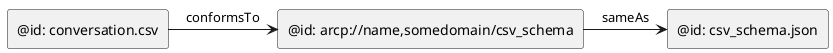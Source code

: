 
@startuml

rectangle "@id: conversation.csv" as csv {


}

rectangle "@id: arcp://name,somedomain/csv_schema" as schema {

   
}

rectangle "@id: csv_schema.json" as json {

   
}

csv -> schema : conformsTo
schema -> json : sameAs
@enduml
